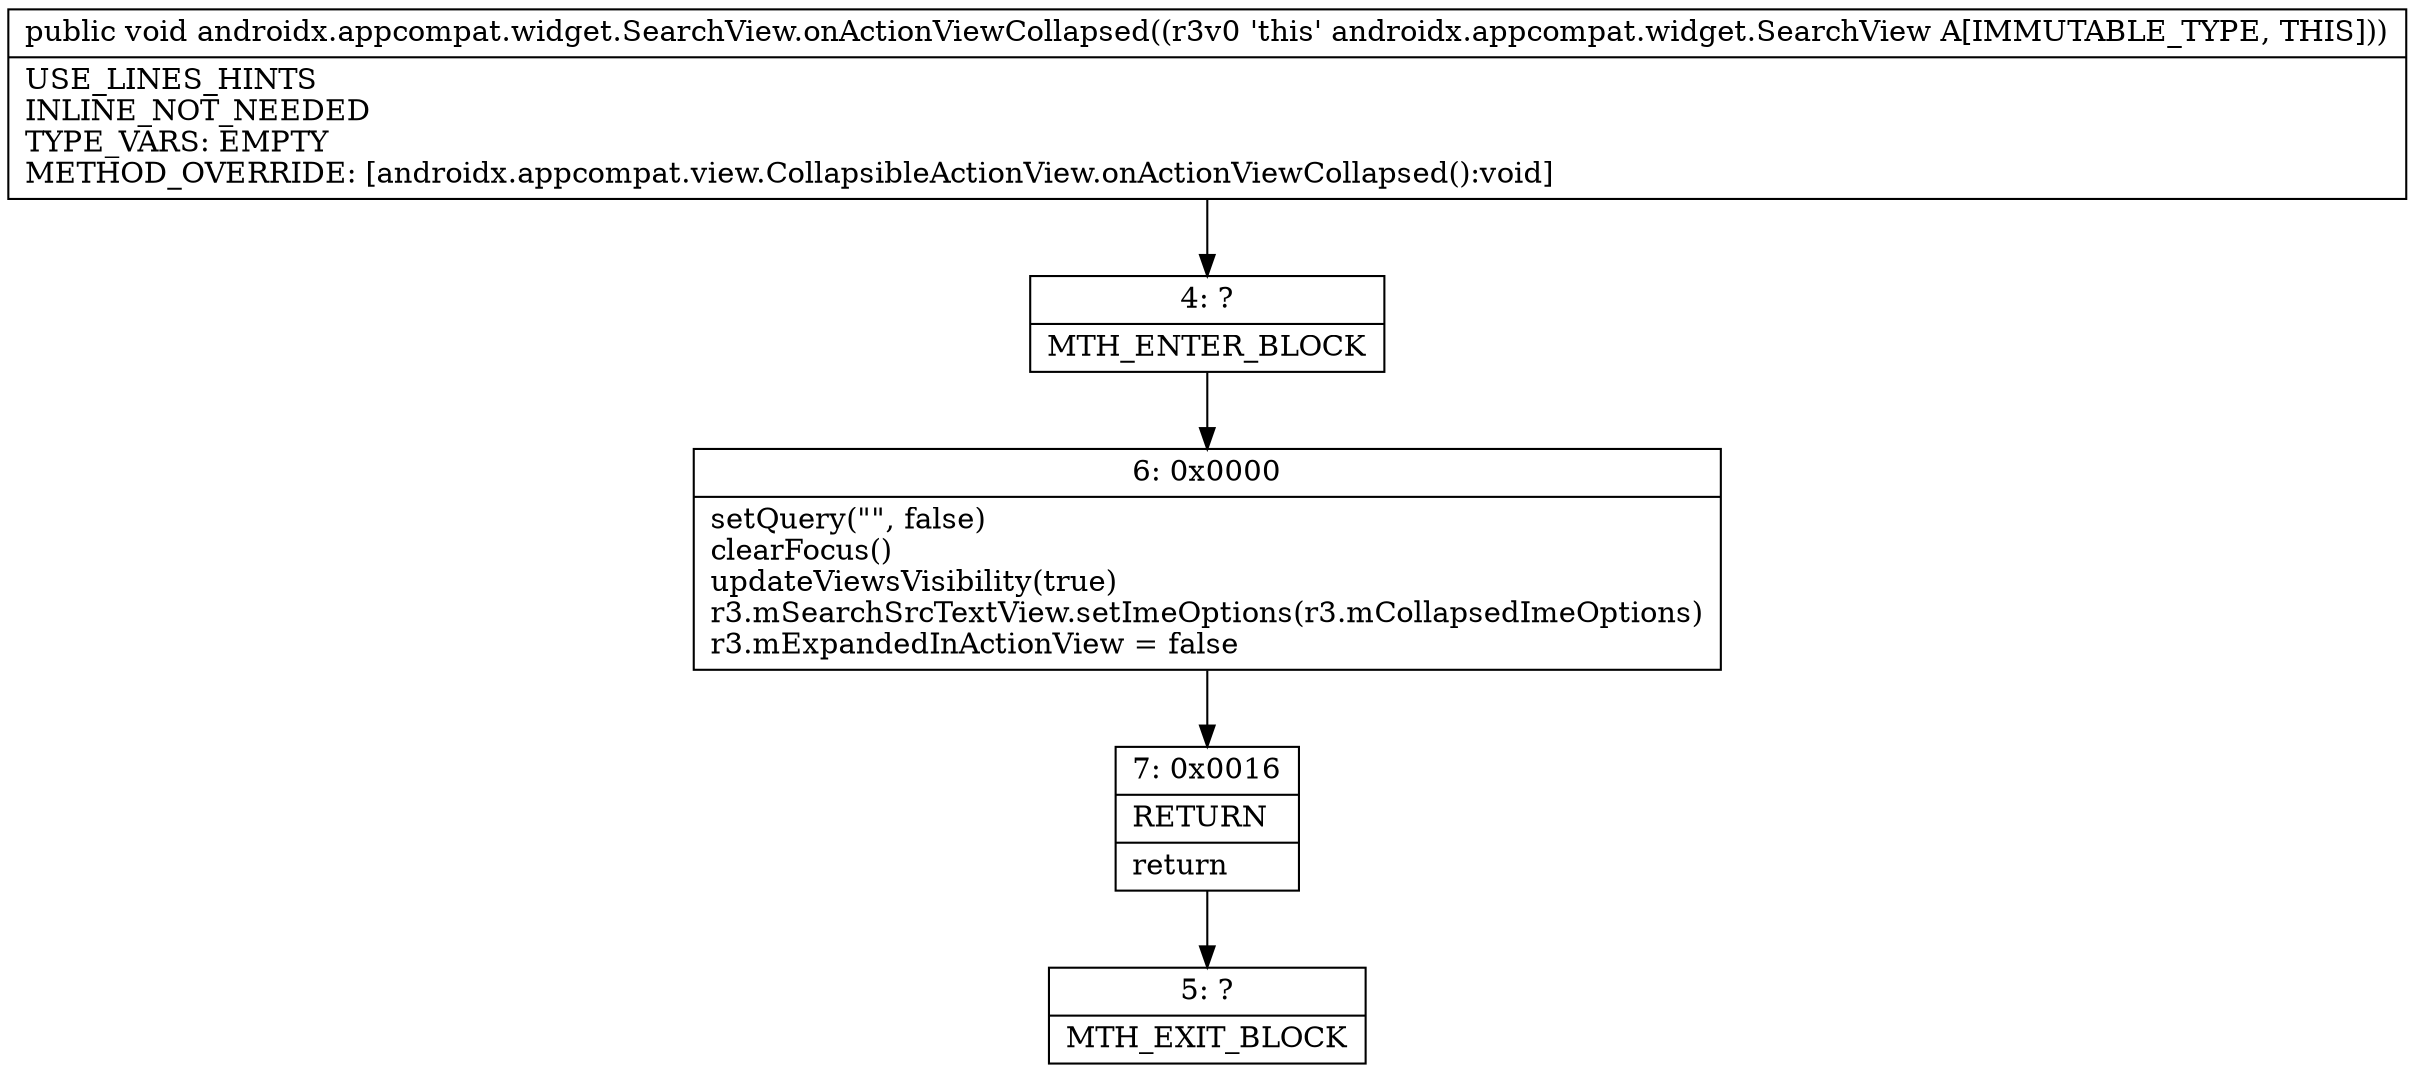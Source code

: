 digraph "CFG forandroidx.appcompat.widget.SearchView.onActionViewCollapsed()V" {
Node_4 [shape=record,label="{4\:\ ?|MTH_ENTER_BLOCK\l}"];
Node_6 [shape=record,label="{6\:\ 0x0000|setQuery(\"\", false)\lclearFocus()\lupdateViewsVisibility(true)\lr3.mSearchSrcTextView.setImeOptions(r3.mCollapsedImeOptions)\lr3.mExpandedInActionView = false\l}"];
Node_7 [shape=record,label="{7\:\ 0x0016|RETURN\l|return\l}"];
Node_5 [shape=record,label="{5\:\ ?|MTH_EXIT_BLOCK\l}"];
MethodNode[shape=record,label="{public void androidx.appcompat.widget.SearchView.onActionViewCollapsed((r3v0 'this' androidx.appcompat.widget.SearchView A[IMMUTABLE_TYPE, THIS]))  | USE_LINES_HINTS\lINLINE_NOT_NEEDED\lTYPE_VARS: EMPTY\lMETHOD_OVERRIDE: [androidx.appcompat.view.CollapsibleActionView.onActionViewCollapsed():void]\l}"];
MethodNode -> Node_4;Node_4 -> Node_6;
Node_6 -> Node_7;
Node_7 -> Node_5;
}

